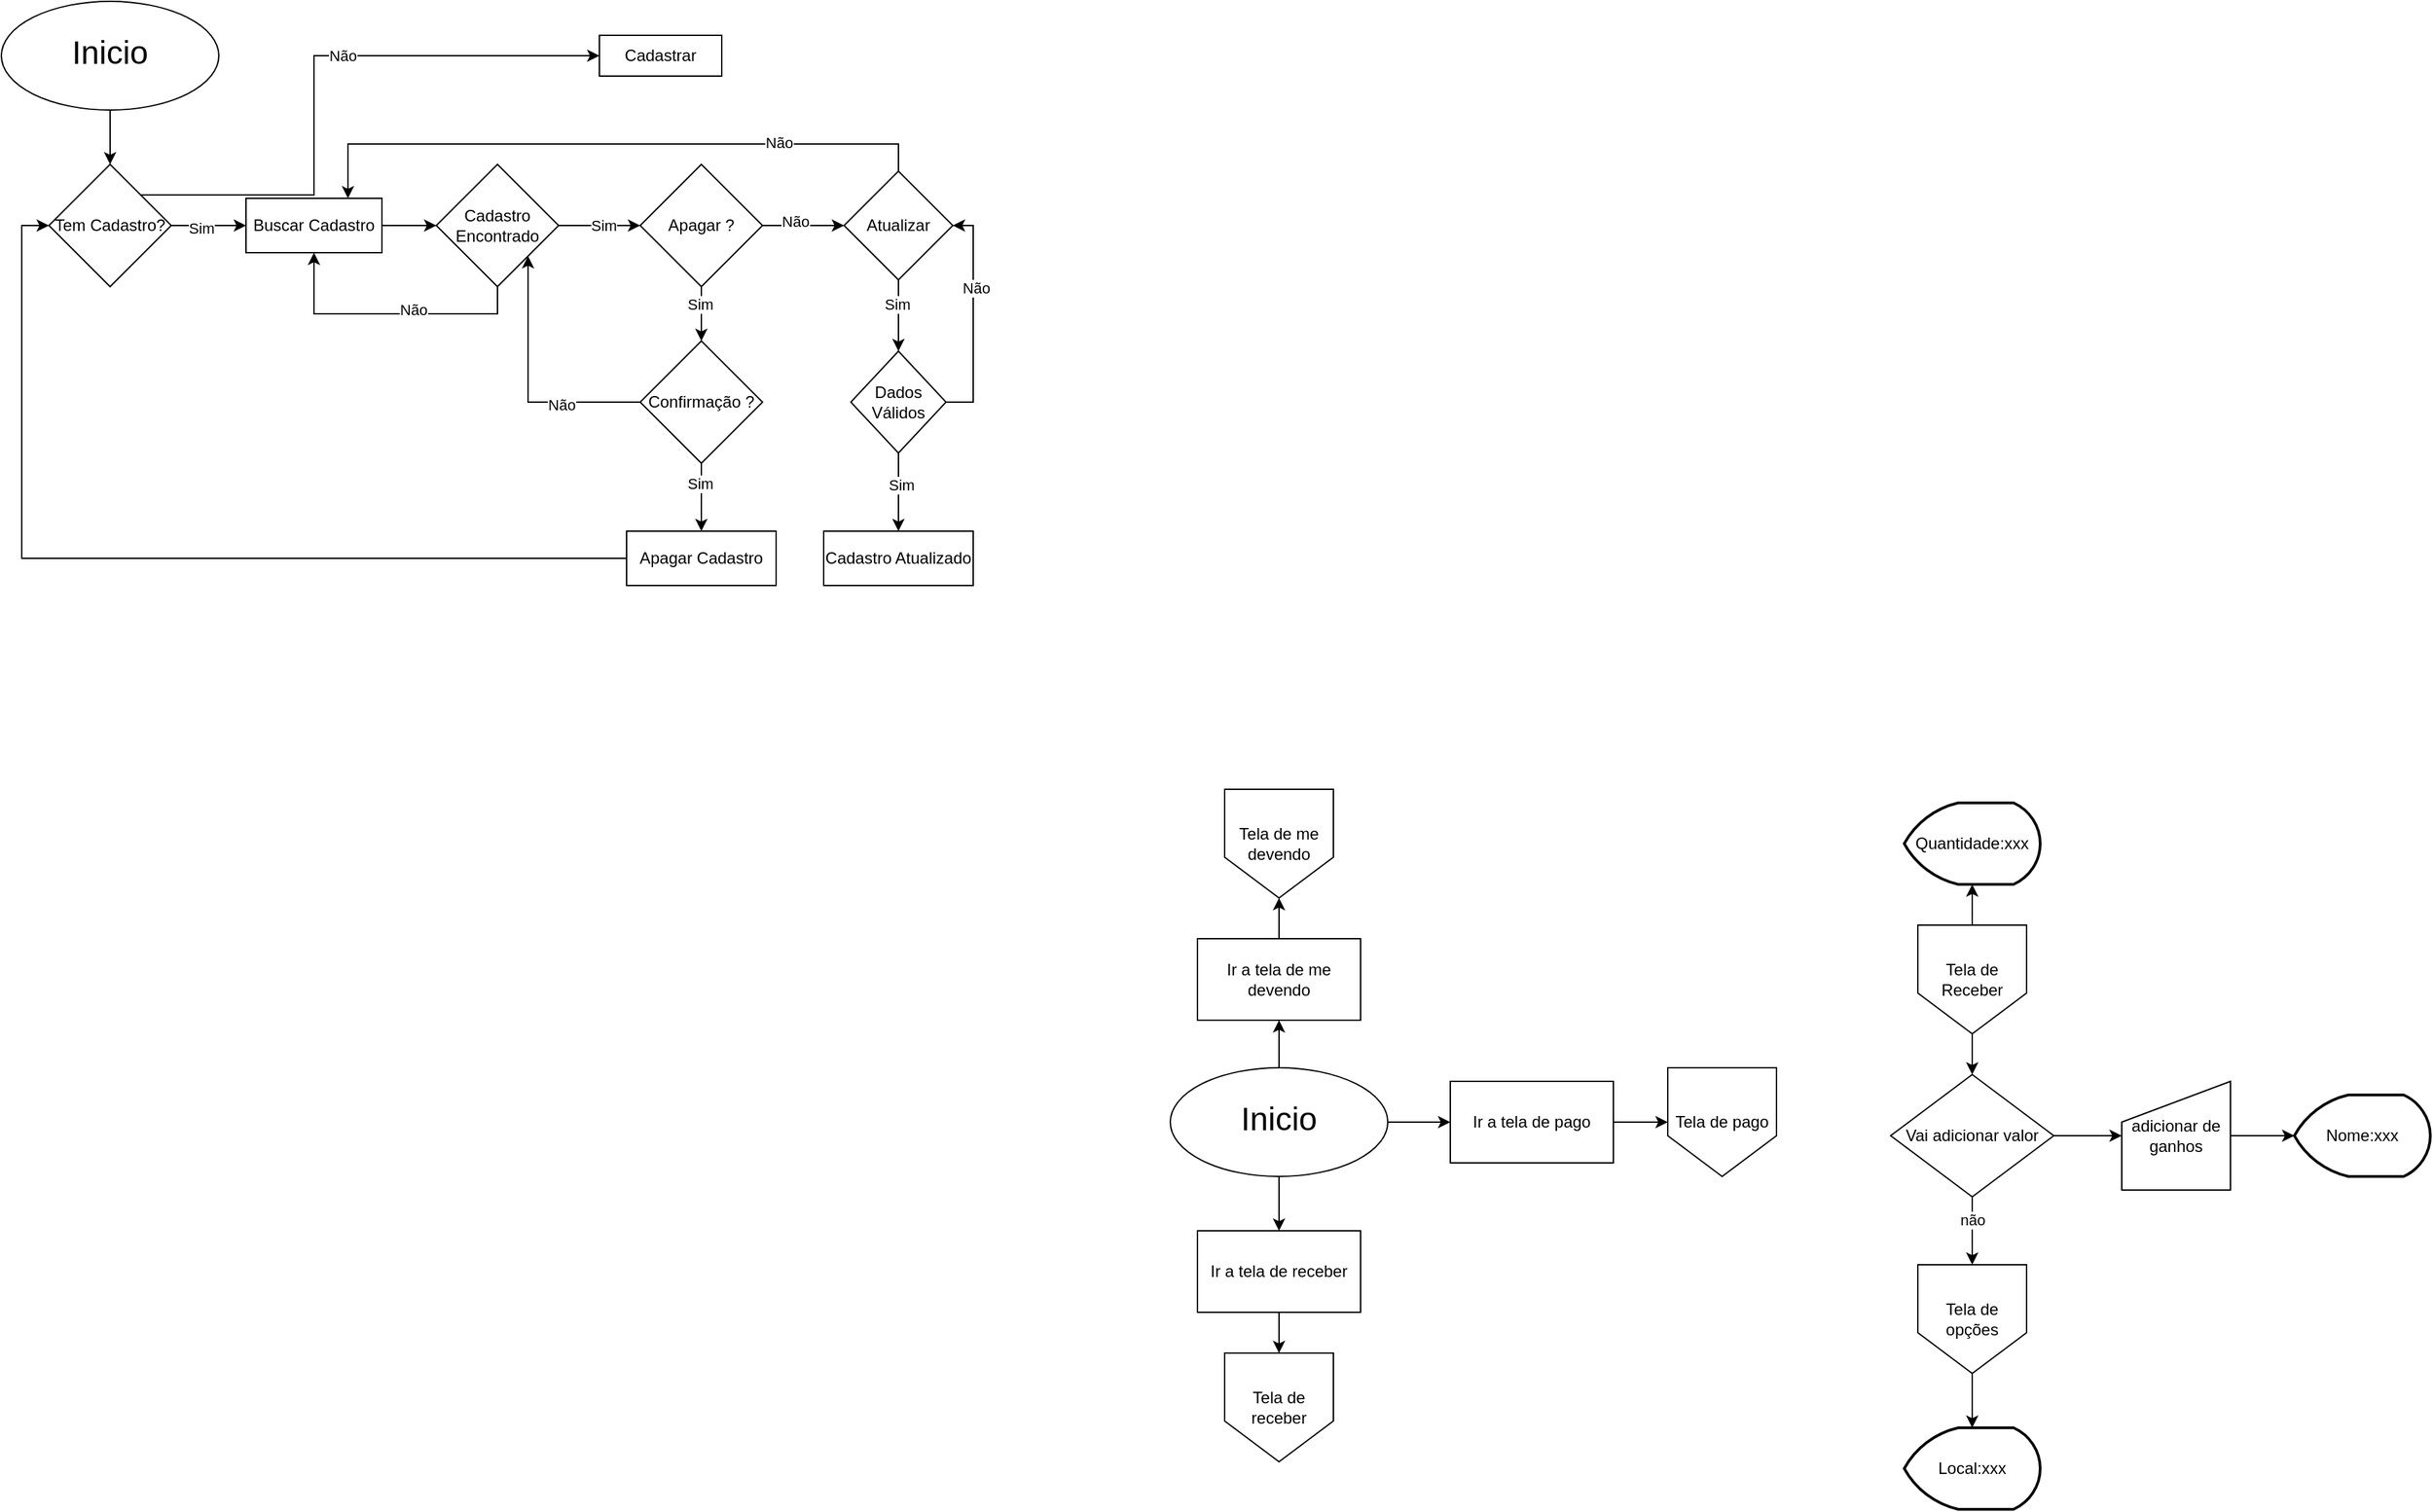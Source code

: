 <mxfile version="24.4.6" type="device">
  <diagram name="Página-1" id="eIcwM6y3nVCfFhU9Hw5B">
    <mxGraphModel dx="1103" dy="602" grid="1" gridSize="10" guides="1" tooltips="1" connect="1" arrows="1" fold="1" page="1" pageScale="1" pageWidth="827" pageHeight="1169" math="0" shadow="0">
      <root>
        <mxCell id="0" />
        <mxCell id="1" parent="0" />
        <mxCell id="jbpUpNnj0OBjCdrGYFh4-3" style="edgeStyle=orthogonalEdgeStyle;rounded=0;orthogonalLoop=1;jettySize=auto;html=1;entryX=0.5;entryY=0;entryDx=0;entryDy=0;" parent="1" source="jbpUpNnj0OBjCdrGYFh4-1" target="jbpUpNnj0OBjCdrGYFh4-2" edge="1">
          <mxGeometry relative="1" as="geometry" />
        </mxCell>
        <mxCell id="jbpUpNnj0OBjCdrGYFh4-1" value="&lt;p style=&quot;line-height: 120%;&quot;&gt;&lt;font style=&quot;font-size: 24px;&quot;&gt;Inicio&lt;/font&gt;&lt;/p&gt;" style="ellipse;whiteSpace=wrap;html=1;" parent="1" vertex="1">
          <mxGeometry x="80" y="30" width="160" height="80" as="geometry" />
        </mxCell>
        <mxCell id="oIk4ae65bNm2ih2-KjFR-5" style="edgeStyle=orthogonalEdgeStyle;rounded=0;orthogonalLoop=1;jettySize=auto;html=1;entryX=0;entryY=0.5;entryDx=0;entryDy=0;" edge="1" parent="1" source="jbpUpNnj0OBjCdrGYFh4-2" target="oIk4ae65bNm2ih2-KjFR-2">
          <mxGeometry relative="1" as="geometry" />
        </mxCell>
        <mxCell id="oIk4ae65bNm2ih2-KjFR-45" value="Sim" style="edgeLabel;html=1;align=center;verticalAlign=middle;resizable=0;points=[];" vertex="1" connectable="0" parent="oIk4ae65bNm2ih2-KjFR-5">
          <mxGeometry x="-0.2" y="-2" relative="1" as="geometry">
            <mxPoint as="offset" />
          </mxGeometry>
        </mxCell>
        <mxCell id="oIk4ae65bNm2ih2-KjFR-44" style="edgeStyle=orthogonalEdgeStyle;rounded=0;orthogonalLoop=1;jettySize=auto;html=1;exitX=1;exitY=0;exitDx=0;exitDy=0;entryX=0;entryY=0.5;entryDx=0;entryDy=0;" edge="1" parent="1" source="jbpUpNnj0OBjCdrGYFh4-2" target="oIk4ae65bNm2ih2-KjFR-41">
          <mxGeometry relative="1" as="geometry">
            <Array as="points">
              <mxPoint x="310" y="173" />
              <mxPoint x="310" y="70" />
            </Array>
          </mxGeometry>
        </mxCell>
        <mxCell id="oIk4ae65bNm2ih2-KjFR-46" value="Não" style="edgeLabel;html=1;align=center;verticalAlign=middle;resizable=0;points=[];" vertex="1" connectable="0" parent="oIk4ae65bNm2ih2-KjFR-44">
          <mxGeometry x="0.14" relative="1" as="geometry">
            <mxPoint as="offset" />
          </mxGeometry>
        </mxCell>
        <mxCell id="jbpUpNnj0OBjCdrGYFh4-2" value="Tem Cadastro?" style="rhombus;whiteSpace=wrap;html=1;" parent="1" vertex="1">
          <mxGeometry x="115" y="150" width="90" height="90" as="geometry" />
        </mxCell>
        <mxCell id="jbpUpNnj0OBjCdrGYFh4-73" style="edgeStyle=orthogonalEdgeStyle;rounded=0;orthogonalLoop=1;jettySize=auto;html=1;exitX=1;exitY=0.5;exitDx=0;exitDy=0;entryX=0;entryY=0.5;entryDx=0;entryDy=0;" parent="1" source="jbpUpNnj0OBjCdrGYFh4-15" target="jbpUpNnj0OBjCdrGYFh4-72" edge="1">
          <mxGeometry relative="1" as="geometry" />
        </mxCell>
        <mxCell id="jbpUpNnj0OBjCdrGYFh4-77" style="edgeStyle=orthogonalEdgeStyle;rounded=0;orthogonalLoop=1;jettySize=auto;html=1;exitX=0.5;exitY=1;exitDx=0;exitDy=0;entryX=0.5;entryY=0;entryDx=0;entryDy=0;" parent="1" source="jbpUpNnj0OBjCdrGYFh4-15" target="jbpUpNnj0OBjCdrGYFh4-76" edge="1">
          <mxGeometry relative="1" as="geometry" />
        </mxCell>
        <mxCell id="jbpUpNnj0OBjCdrGYFh4-84" style="edgeStyle=orthogonalEdgeStyle;rounded=0;orthogonalLoop=1;jettySize=auto;html=1;entryX=0.5;entryY=1;entryDx=0;entryDy=0;" parent="1" source="jbpUpNnj0OBjCdrGYFh4-15" target="jbpUpNnj0OBjCdrGYFh4-80" edge="1">
          <mxGeometry relative="1" as="geometry" />
        </mxCell>
        <mxCell id="jbpUpNnj0OBjCdrGYFh4-15" value="&lt;p style=&quot;line-height: 120%;&quot;&gt;&lt;font style=&quot;font-size: 24px;&quot;&gt;Inicio&lt;/font&gt;&lt;/p&gt;" style="ellipse;whiteSpace=wrap;html=1;" parent="1" vertex="1">
          <mxGeometry x="940" y="815" width="160" height="80" as="geometry" />
        </mxCell>
        <mxCell id="jbpUpNnj0OBjCdrGYFh4-60" style="edgeStyle=orthogonalEdgeStyle;rounded=0;orthogonalLoop=1;jettySize=auto;html=1;entryX=0.5;entryY=0;entryDx=0;entryDy=0;" parent="1" source="jbpUpNnj0OBjCdrGYFh4-58" target="jbpUpNnj0OBjCdrGYFh4-59" edge="1">
          <mxGeometry relative="1" as="geometry" />
        </mxCell>
        <mxCell id="jbpUpNnj0OBjCdrGYFh4-91" style="edgeStyle=orthogonalEdgeStyle;rounded=0;orthogonalLoop=1;jettySize=auto;html=1;" parent="1" source="jbpUpNnj0OBjCdrGYFh4-58" target="jbpUpNnj0OBjCdrGYFh4-90" edge="1">
          <mxGeometry relative="1" as="geometry" />
        </mxCell>
        <mxCell id="jbpUpNnj0OBjCdrGYFh4-58" value="Tela de Receber" style="shape=offPageConnector;whiteSpace=wrap;html=1;" parent="1" vertex="1">
          <mxGeometry x="1490" y="710" width="80" height="80" as="geometry" />
        </mxCell>
        <mxCell id="jbpUpNnj0OBjCdrGYFh4-62" style="edgeStyle=orthogonalEdgeStyle;rounded=0;orthogonalLoop=1;jettySize=auto;html=1;entryX=0.5;entryY=0;entryDx=0;entryDy=0;" parent="1" source="jbpUpNnj0OBjCdrGYFh4-59" target="jbpUpNnj0OBjCdrGYFh4-61" edge="1">
          <mxGeometry relative="1" as="geometry" />
        </mxCell>
        <mxCell id="jbpUpNnj0OBjCdrGYFh4-63" value="não" style="edgeLabel;html=1;align=center;verticalAlign=middle;resizable=0;points=[];" parent="jbpUpNnj0OBjCdrGYFh4-62" vertex="1" connectable="0">
          <mxGeometry x="-0.32" relative="1" as="geometry">
            <mxPoint as="offset" />
          </mxGeometry>
        </mxCell>
        <mxCell id="jbpUpNnj0OBjCdrGYFh4-67" style="edgeStyle=orthogonalEdgeStyle;rounded=0;orthogonalLoop=1;jettySize=auto;html=1;" parent="1" source="jbpUpNnj0OBjCdrGYFh4-59" target="jbpUpNnj0OBjCdrGYFh4-64" edge="1">
          <mxGeometry relative="1" as="geometry" />
        </mxCell>
        <mxCell id="jbpUpNnj0OBjCdrGYFh4-59" value="Vai adicionar valor" style="rhombus;whiteSpace=wrap;html=1;" parent="1" vertex="1">
          <mxGeometry x="1470" y="820" width="120" height="90" as="geometry" />
        </mxCell>
        <mxCell id="jbpUpNnj0OBjCdrGYFh4-61" value="Tela de opções" style="shape=offPageConnector;whiteSpace=wrap;html=1;" parent="1" vertex="1">
          <mxGeometry x="1490" y="960" width="80" height="80" as="geometry" />
        </mxCell>
        <mxCell id="jbpUpNnj0OBjCdrGYFh4-64" value="adicionar de ganhos" style="shape=manualInput;whiteSpace=wrap;html=1;" parent="1" vertex="1">
          <mxGeometry x="1640" y="825" width="80" height="80" as="geometry" />
        </mxCell>
        <mxCell id="jbpUpNnj0OBjCdrGYFh4-75" style="edgeStyle=orthogonalEdgeStyle;rounded=0;orthogonalLoop=1;jettySize=auto;html=1;exitX=1;exitY=0.5;exitDx=0;exitDy=0;entryX=0;entryY=0.5;entryDx=0;entryDy=0;" parent="1" source="jbpUpNnj0OBjCdrGYFh4-72" target="jbpUpNnj0OBjCdrGYFh4-74" edge="1">
          <mxGeometry relative="1" as="geometry" />
        </mxCell>
        <mxCell id="jbpUpNnj0OBjCdrGYFh4-72" value="Ir a tela de pago" style="rounded=0;whiteSpace=wrap;html=1;" parent="1" vertex="1">
          <mxGeometry x="1146" y="825" width="120" height="60" as="geometry" />
        </mxCell>
        <mxCell id="jbpUpNnj0OBjCdrGYFh4-74" value="Tela de pago" style="shape=offPageConnector;whiteSpace=wrap;html=1;" parent="1" vertex="1">
          <mxGeometry x="1306" y="815" width="80" height="80" as="geometry" />
        </mxCell>
        <mxCell id="jbpUpNnj0OBjCdrGYFh4-79" style="edgeStyle=orthogonalEdgeStyle;rounded=0;orthogonalLoop=1;jettySize=auto;html=1;exitX=0.5;exitY=1;exitDx=0;exitDy=0;entryX=0.5;entryY=0;entryDx=0;entryDy=0;" parent="1" source="jbpUpNnj0OBjCdrGYFh4-76" target="jbpUpNnj0OBjCdrGYFh4-78" edge="1">
          <mxGeometry relative="1" as="geometry" />
        </mxCell>
        <mxCell id="jbpUpNnj0OBjCdrGYFh4-76" value="Ir a tela de receber" style="rounded=0;whiteSpace=wrap;html=1;" parent="1" vertex="1">
          <mxGeometry x="960" y="935" width="120" height="60" as="geometry" />
        </mxCell>
        <mxCell id="jbpUpNnj0OBjCdrGYFh4-78" value="Tela de receber" style="shape=offPageConnector;whiteSpace=wrap;html=1;" parent="1" vertex="1">
          <mxGeometry x="980" y="1025" width="80" height="80" as="geometry" />
        </mxCell>
        <mxCell id="jbpUpNnj0OBjCdrGYFh4-85" style="edgeStyle=orthogonalEdgeStyle;rounded=0;orthogonalLoop=1;jettySize=auto;html=1;entryX=0.5;entryY=1;entryDx=0;entryDy=0;" parent="1" source="jbpUpNnj0OBjCdrGYFh4-80" target="jbpUpNnj0OBjCdrGYFh4-81" edge="1">
          <mxGeometry relative="1" as="geometry" />
        </mxCell>
        <mxCell id="jbpUpNnj0OBjCdrGYFh4-80" value="Ir a tela de me devendo" style="rounded=0;whiteSpace=wrap;html=1;" parent="1" vertex="1">
          <mxGeometry x="960" y="720" width="120" height="60" as="geometry" />
        </mxCell>
        <mxCell id="jbpUpNnj0OBjCdrGYFh4-81" value="Tela de me devendo" style="shape=offPageConnector;whiteSpace=wrap;html=1;" parent="1" vertex="1">
          <mxGeometry x="980" y="610" width="80" height="80" as="geometry" />
        </mxCell>
        <mxCell id="jbpUpNnj0OBjCdrGYFh4-86" value="Nome:xxx" style="strokeWidth=2;html=1;shape=mxgraph.flowchart.display;whiteSpace=wrap;" parent="1" vertex="1">
          <mxGeometry x="1767" y="835" width="100" height="60" as="geometry" />
        </mxCell>
        <mxCell id="jbpUpNnj0OBjCdrGYFh4-87" value="Local:xxx" style="strokeWidth=2;html=1;shape=mxgraph.flowchart.display;whiteSpace=wrap;" parent="1" vertex="1">
          <mxGeometry x="1480" y="1080" width="100" height="60" as="geometry" />
        </mxCell>
        <mxCell id="jbpUpNnj0OBjCdrGYFh4-88" style="edgeStyle=orthogonalEdgeStyle;rounded=0;orthogonalLoop=1;jettySize=auto;html=1;exitX=0.5;exitY=1;exitDx=0;exitDy=0;entryX=0.5;entryY=0;entryDx=0;entryDy=0;entryPerimeter=0;" parent="1" source="jbpUpNnj0OBjCdrGYFh4-61" target="jbpUpNnj0OBjCdrGYFh4-87" edge="1">
          <mxGeometry relative="1" as="geometry" />
        </mxCell>
        <mxCell id="jbpUpNnj0OBjCdrGYFh4-89" style="edgeStyle=orthogonalEdgeStyle;rounded=0;orthogonalLoop=1;jettySize=auto;html=1;entryX=0;entryY=0.5;entryDx=0;entryDy=0;entryPerimeter=0;" parent="1" source="jbpUpNnj0OBjCdrGYFh4-64" target="jbpUpNnj0OBjCdrGYFh4-86" edge="1">
          <mxGeometry relative="1" as="geometry" />
        </mxCell>
        <mxCell id="jbpUpNnj0OBjCdrGYFh4-90" value="Quantidade:xxx" style="strokeWidth=2;html=1;shape=mxgraph.flowchart.display;whiteSpace=wrap;" parent="1" vertex="1">
          <mxGeometry x="1480" y="620" width="100" height="60" as="geometry" />
        </mxCell>
        <mxCell id="oIk4ae65bNm2ih2-KjFR-6" style="edgeStyle=orthogonalEdgeStyle;rounded=0;orthogonalLoop=1;jettySize=auto;html=1;exitX=1;exitY=0.5;exitDx=0;exitDy=0;entryX=0;entryY=0.5;entryDx=0;entryDy=0;" edge="1" parent="1" source="oIk4ae65bNm2ih2-KjFR-2" target="oIk4ae65bNm2ih2-KjFR-4">
          <mxGeometry relative="1" as="geometry" />
        </mxCell>
        <mxCell id="oIk4ae65bNm2ih2-KjFR-2" value="Buscar Cadastro" style="rounded=0;whiteSpace=wrap;html=1;" vertex="1" parent="1">
          <mxGeometry x="260" y="175" width="100" height="40" as="geometry" />
        </mxCell>
        <mxCell id="oIk4ae65bNm2ih2-KjFR-7" style="edgeStyle=orthogonalEdgeStyle;rounded=0;orthogonalLoop=1;jettySize=auto;html=1;exitX=0.5;exitY=1;exitDx=0;exitDy=0;entryX=0.5;entryY=1;entryDx=0;entryDy=0;" edge="1" parent="1" source="oIk4ae65bNm2ih2-KjFR-4" target="oIk4ae65bNm2ih2-KjFR-2">
          <mxGeometry relative="1" as="geometry" />
        </mxCell>
        <mxCell id="oIk4ae65bNm2ih2-KjFR-8" value="Não" style="edgeLabel;html=1;align=center;verticalAlign=middle;resizable=0;points=[];" vertex="1" connectable="0" parent="oIk4ae65bNm2ih2-KjFR-7">
          <mxGeometry x="-0.182" y="-3" relative="1" as="geometry">
            <mxPoint as="offset" />
          </mxGeometry>
        </mxCell>
        <mxCell id="oIk4ae65bNm2ih2-KjFR-10" style="edgeStyle=orthogonalEdgeStyle;rounded=0;orthogonalLoop=1;jettySize=auto;html=1;exitX=1;exitY=0.5;exitDx=0;exitDy=0;entryX=0;entryY=0.5;entryDx=0;entryDy=0;" edge="1" parent="1" source="oIk4ae65bNm2ih2-KjFR-4" target="oIk4ae65bNm2ih2-KjFR-9">
          <mxGeometry relative="1" as="geometry" />
        </mxCell>
        <mxCell id="oIk4ae65bNm2ih2-KjFR-11" value="Sim" style="edgeLabel;html=1;align=center;verticalAlign=middle;resizable=0;points=[];" vertex="1" connectable="0" parent="oIk4ae65bNm2ih2-KjFR-10">
          <mxGeometry x="0.087" relative="1" as="geometry">
            <mxPoint as="offset" />
          </mxGeometry>
        </mxCell>
        <mxCell id="oIk4ae65bNm2ih2-KjFR-4" value="Cadastro Encontrado" style="rhombus;whiteSpace=wrap;html=1;" vertex="1" parent="1">
          <mxGeometry x="400" y="150" width="90" height="90" as="geometry" />
        </mxCell>
        <mxCell id="oIk4ae65bNm2ih2-KjFR-13" style="edgeStyle=orthogonalEdgeStyle;rounded=0;orthogonalLoop=1;jettySize=auto;html=1;exitX=0.5;exitY=1;exitDx=0;exitDy=0;entryX=0.5;entryY=0;entryDx=0;entryDy=0;" edge="1" parent="1" source="oIk4ae65bNm2ih2-KjFR-9" target="oIk4ae65bNm2ih2-KjFR-12">
          <mxGeometry relative="1" as="geometry" />
        </mxCell>
        <mxCell id="oIk4ae65bNm2ih2-KjFR-14" value="Sim" style="edgeLabel;html=1;align=center;verticalAlign=middle;resizable=0;points=[];" vertex="1" connectable="0" parent="oIk4ae65bNm2ih2-KjFR-13">
          <mxGeometry x="-0.379" y="-1" relative="1" as="geometry">
            <mxPoint as="offset" />
          </mxGeometry>
        </mxCell>
        <mxCell id="oIk4ae65bNm2ih2-KjFR-23" style="edgeStyle=orthogonalEdgeStyle;rounded=0;orthogonalLoop=1;jettySize=auto;html=1;exitX=1;exitY=0.5;exitDx=0;exitDy=0;entryX=0;entryY=0.5;entryDx=0;entryDy=0;" edge="1" parent="1" source="oIk4ae65bNm2ih2-KjFR-9" target="oIk4ae65bNm2ih2-KjFR-22">
          <mxGeometry relative="1" as="geometry" />
        </mxCell>
        <mxCell id="oIk4ae65bNm2ih2-KjFR-24" value="Não" style="edgeLabel;html=1;align=center;verticalAlign=middle;resizable=0;points=[];" vertex="1" connectable="0" parent="oIk4ae65bNm2ih2-KjFR-23">
          <mxGeometry x="-0.221" y="3" relative="1" as="geometry">
            <mxPoint as="offset" />
          </mxGeometry>
        </mxCell>
        <mxCell id="oIk4ae65bNm2ih2-KjFR-9" value="Apagar ?" style="rhombus;whiteSpace=wrap;html=1;" vertex="1" parent="1">
          <mxGeometry x="550" y="150" width="90" height="90" as="geometry" />
        </mxCell>
        <mxCell id="oIk4ae65bNm2ih2-KjFR-18" style="edgeStyle=orthogonalEdgeStyle;rounded=0;orthogonalLoop=1;jettySize=auto;html=1;exitX=0.5;exitY=1;exitDx=0;exitDy=0;entryX=0.5;entryY=0;entryDx=0;entryDy=0;" edge="1" parent="1" source="oIk4ae65bNm2ih2-KjFR-12" target="oIk4ae65bNm2ih2-KjFR-15">
          <mxGeometry relative="1" as="geometry" />
        </mxCell>
        <mxCell id="oIk4ae65bNm2ih2-KjFR-19" value="Sim" style="edgeLabel;html=1;align=center;verticalAlign=middle;resizable=0;points=[];" vertex="1" connectable="0" parent="oIk4ae65bNm2ih2-KjFR-18">
          <mxGeometry x="-0.425" y="-1" relative="1" as="geometry">
            <mxPoint as="offset" />
          </mxGeometry>
        </mxCell>
        <mxCell id="oIk4ae65bNm2ih2-KjFR-47" style="edgeStyle=orthogonalEdgeStyle;rounded=0;orthogonalLoop=1;jettySize=auto;html=1;entryX=1;entryY=1;entryDx=0;entryDy=0;" edge="1" parent="1" source="oIk4ae65bNm2ih2-KjFR-12" target="oIk4ae65bNm2ih2-KjFR-4">
          <mxGeometry relative="1" as="geometry" />
        </mxCell>
        <mxCell id="oIk4ae65bNm2ih2-KjFR-48" value="Não" style="edgeLabel;html=1;align=center;verticalAlign=middle;resizable=0;points=[];" vertex="1" connectable="0" parent="oIk4ae65bNm2ih2-KjFR-47">
          <mxGeometry x="-0.385" y="2" relative="1" as="geometry">
            <mxPoint as="offset" />
          </mxGeometry>
        </mxCell>
        <mxCell id="oIk4ae65bNm2ih2-KjFR-12" value="Confirmação ?" style="rhombus;whiteSpace=wrap;html=1;" vertex="1" parent="1">
          <mxGeometry x="550" y="280" width="90" height="90" as="geometry" />
        </mxCell>
        <mxCell id="oIk4ae65bNm2ih2-KjFR-20" style="edgeStyle=orthogonalEdgeStyle;rounded=0;orthogonalLoop=1;jettySize=auto;html=1;entryX=0;entryY=0.5;entryDx=0;entryDy=0;" edge="1" parent="1" source="oIk4ae65bNm2ih2-KjFR-15" target="jbpUpNnj0OBjCdrGYFh4-2">
          <mxGeometry relative="1" as="geometry" />
        </mxCell>
        <mxCell id="oIk4ae65bNm2ih2-KjFR-15" value="Apagar Cadastro" style="rounded=0;whiteSpace=wrap;html=1;" vertex="1" parent="1">
          <mxGeometry x="540" y="420" width="110" height="40" as="geometry" />
        </mxCell>
        <mxCell id="oIk4ae65bNm2ih2-KjFR-26" style="edgeStyle=orthogonalEdgeStyle;rounded=0;orthogonalLoop=1;jettySize=auto;html=1;entryX=0.5;entryY=0;entryDx=0;entryDy=0;" edge="1" parent="1" source="oIk4ae65bNm2ih2-KjFR-22" target="oIk4ae65bNm2ih2-KjFR-25">
          <mxGeometry relative="1" as="geometry" />
        </mxCell>
        <mxCell id="oIk4ae65bNm2ih2-KjFR-27" value="Sim" style="edgeLabel;html=1;align=center;verticalAlign=middle;resizable=0;points=[];" vertex="1" connectable="0" parent="oIk4ae65bNm2ih2-KjFR-26">
          <mxGeometry x="-0.329" y="-1" relative="1" as="geometry">
            <mxPoint as="offset" />
          </mxGeometry>
        </mxCell>
        <mxCell id="oIk4ae65bNm2ih2-KjFR-37" style="edgeStyle=orthogonalEdgeStyle;rounded=0;orthogonalLoop=1;jettySize=auto;html=1;exitX=0.5;exitY=0;exitDx=0;exitDy=0;entryX=0.75;entryY=0;entryDx=0;entryDy=0;" edge="1" parent="1" source="oIk4ae65bNm2ih2-KjFR-22" target="oIk4ae65bNm2ih2-KjFR-2">
          <mxGeometry relative="1" as="geometry" />
        </mxCell>
        <mxCell id="oIk4ae65bNm2ih2-KjFR-38" value="Não" style="edgeLabel;html=1;align=center;verticalAlign=middle;resizable=0;points=[];" vertex="1" connectable="0" parent="oIk4ae65bNm2ih2-KjFR-37">
          <mxGeometry x="-0.534" y="-1" relative="1" as="geometry">
            <mxPoint as="offset" />
          </mxGeometry>
        </mxCell>
        <mxCell id="oIk4ae65bNm2ih2-KjFR-22" value="Atualizar" style="rhombus;whiteSpace=wrap;html=1;" vertex="1" parent="1">
          <mxGeometry x="700" y="155" width="80" height="80" as="geometry" />
        </mxCell>
        <mxCell id="oIk4ae65bNm2ih2-KjFR-35" style="edgeStyle=orthogonalEdgeStyle;rounded=0;orthogonalLoop=1;jettySize=auto;html=1;exitX=1;exitY=0.5;exitDx=0;exitDy=0;entryX=1;entryY=0.5;entryDx=0;entryDy=0;" edge="1" parent="1" source="oIk4ae65bNm2ih2-KjFR-25" target="oIk4ae65bNm2ih2-KjFR-22">
          <mxGeometry relative="1" as="geometry" />
        </mxCell>
        <mxCell id="oIk4ae65bNm2ih2-KjFR-36" value="Não" style="edgeLabel;html=1;align=center;verticalAlign=middle;resizable=0;points=[];" vertex="1" connectable="0" parent="oIk4ae65bNm2ih2-KjFR-35">
          <mxGeometry x="0.263" y="-2" relative="1" as="geometry">
            <mxPoint as="offset" />
          </mxGeometry>
        </mxCell>
        <mxCell id="oIk4ae65bNm2ih2-KjFR-39" style="edgeStyle=orthogonalEdgeStyle;rounded=0;orthogonalLoop=1;jettySize=auto;html=1;exitX=0.5;exitY=1;exitDx=0;exitDy=0;entryX=0.5;entryY=0;entryDx=0;entryDy=0;" edge="1" parent="1" source="oIk4ae65bNm2ih2-KjFR-25" target="oIk4ae65bNm2ih2-KjFR-34">
          <mxGeometry relative="1" as="geometry" />
        </mxCell>
        <mxCell id="oIk4ae65bNm2ih2-KjFR-40" value="Sim" style="edgeLabel;html=1;align=center;verticalAlign=middle;resizable=0;points=[];" vertex="1" connectable="0" parent="oIk4ae65bNm2ih2-KjFR-39">
          <mxGeometry x="-0.175" y="2" relative="1" as="geometry">
            <mxPoint as="offset" />
          </mxGeometry>
        </mxCell>
        <mxCell id="oIk4ae65bNm2ih2-KjFR-25" value="Dados Válidos" style="rhombus;whiteSpace=wrap;html=1;" vertex="1" parent="1">
          <mxGeometry x="705" y="287.5" width="70" height="75" as="geometry" />
        </mxCell>
        <mxCell id="oIk4ae65bNm2ih2-KjFR-34" value="Cadastro Atualizado" style="rounded=0;whiteSpace=wrap;html=1;" vertex="1" parent="1">
          <mxGeometry x="685" y="420" width="110" height="40" as="geometry" />
        </mxCell>
        <mxCell id="oIk4ae65bNm2ih2-KjFR-41" value="Cadastrar" style="rounded=0;whiteSpace=wrap;html=1;" vertex="1" parent="1">
          <mxGeometry x="520" y="55" width="90" height="30" as="geometry" />
        </mxCell>
      </root>
    </mxGraphModel>
  </diagram>
</mxfile>

